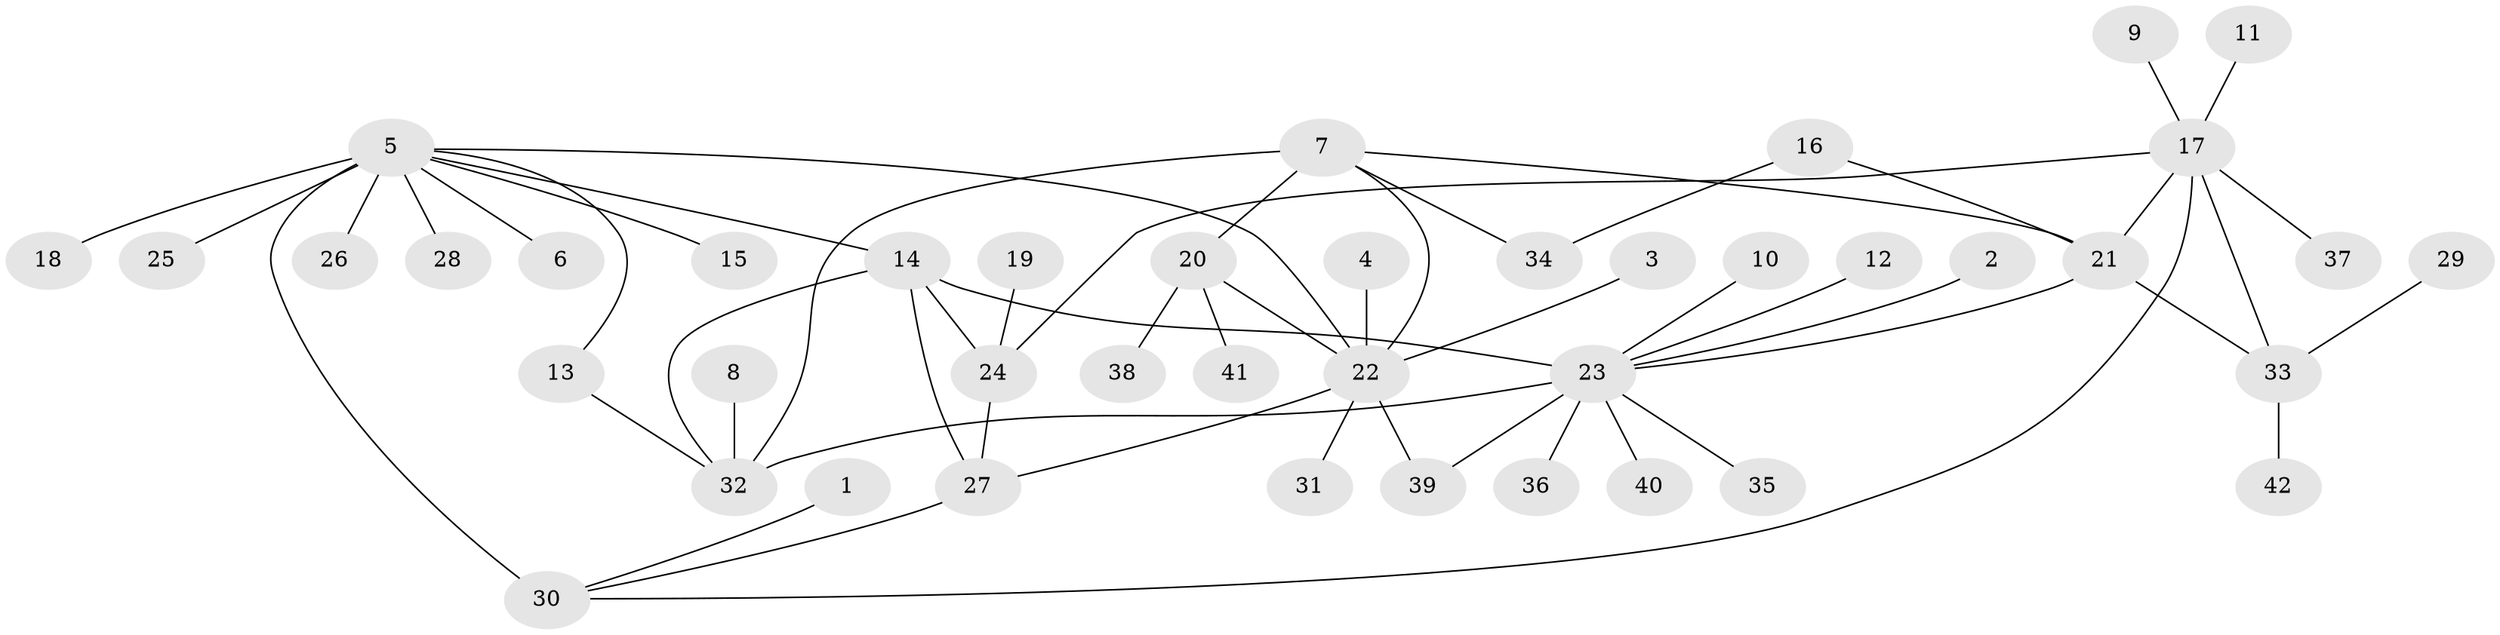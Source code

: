 // original degree distribution, {7: 0.03614457831325301, 9: 0.024096385542168676, 3: 0.060240963855421686, 6: 0.060240963855421686, 8: 0.024096385542168676, 4: 0.04819277108433735, 10: 0.012048192771084338, 5: 0.024096385542168676, 11: 0.012048192771084338, 2: 0.13253012048192772, 1: 0.5662650602409639}
// Generated by graph-tools (version 1.1) at 2025/26/03/09/25 03:26:35]
// undirected, 42 vertices, 54 edges
graph export_dot {
graph [start="1"]
  node [color=gray90,style=filled];
  1;
  2;
  3;
  4;
  5;
  6;
  7;
  8;
  9;
  10;
  11;
  12;
  13;
  14;
  15;
  16;
  17;
  18;
  19;
  20;
  21;
  22;
  23;
  24;
  25;
  26;
  27;
  28;
  29;
  30;
  31;
  32;
  33;
  34;
  35;
  36;
  37;
  38;
  39;
  40;
  41;
  42;
  1 -- 30 [weight=1.0];
  2 -- 23 [weight=1.0];
  3 -- 22 [weight=1.0];
  4 -- 22 [weight=1.0];
  5 -- 6 [weight=1.0];
  5 -- 13 [weight=1.0];
  5 -- 14 [weight=1.0];
  5 -- 15 [weight=1.0];
  5 -- 18 [weight=1.0];
  5 -- 22 [weight=1.0];
  5 -- 25 [weight=1.0];
  5 -- 26 [weight=1.0];
  5 -- 28 [weight=1.0];
  5 -- 30 [weight=3.0];
  7 -- 20 [weight=2.0];
  7 -- 21 [weight=1.0];
  7 -- 22 [weight=2.0];
  7 -- 32 [weight=2.0];
  7 -- 34 [weight=1.0];
  8 -- 32 [weight=1.0];
  9 -- 17 [weight=1.0];
  10 -- 23 [weight=1.0];
  11 -- 17 [weight=1.0];
  12 -- 23 [weight=1.0];
  13 -- 32 [weight=1.0];
  14 -- 23 [weight=2.0];
  14 -- 24 [weight=1.0];
  14 -- 27 [weight=2.0];
  14 -- 32 [weight=2.0];
  16 -- 21 [weight=1.0];
  16 -- 34 [weight=1.0];
  17 -- 21 [weight=2.0];
  17 -- 24 [weight=1.0];
  17 -- 30 [weight=1.0];
  17 -- 33 [weight=2.0];
  17 -- 37 [weight=1.0];
  19 -- 24 [weight=1.0];
  20 -- 22 [weight=1.0];
  20 -- 38 [weight=1.0];
  20 -- 41 [weight=1.0];
  21 -- 23 [weight=1.0];
  21 -- 33 [weight=1.0];
  22 -- 27 [weight=1.0];
  22 -- 31 [weight=1.0];
  22 -- 39 [weight=1.0];
  23 -- 32 [weight=2.0];
  23 -- 35 [weight=1.0];
  23 -- 36 [weight=1.0];
  23 -- 39 [weight=1.0];
  23 -- 40 [weight=1.0];
  24 -- 27 [weight=2.0];
  27 -- 30 [weight=1.0];
  29 -- 33 [weight=1.0];
  33 -- 42 [weight=1.0];
}
